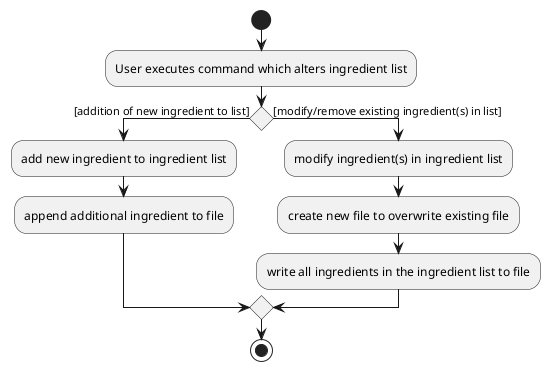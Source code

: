 @startuml
start
:User executes command which alters ingredient list;

if () then ([addition of new ingredient to list])
    :add new ingredient to ingredient list;
    :append additional ingredient to file;
else ([modify/remove existing ingredient(s) in list])
    :modify ingredient(s) in ingredient list;
    :create new file to overwrite existing file;
    :write all ingredients in the ingredient list to file;
endif
stop
@enduml